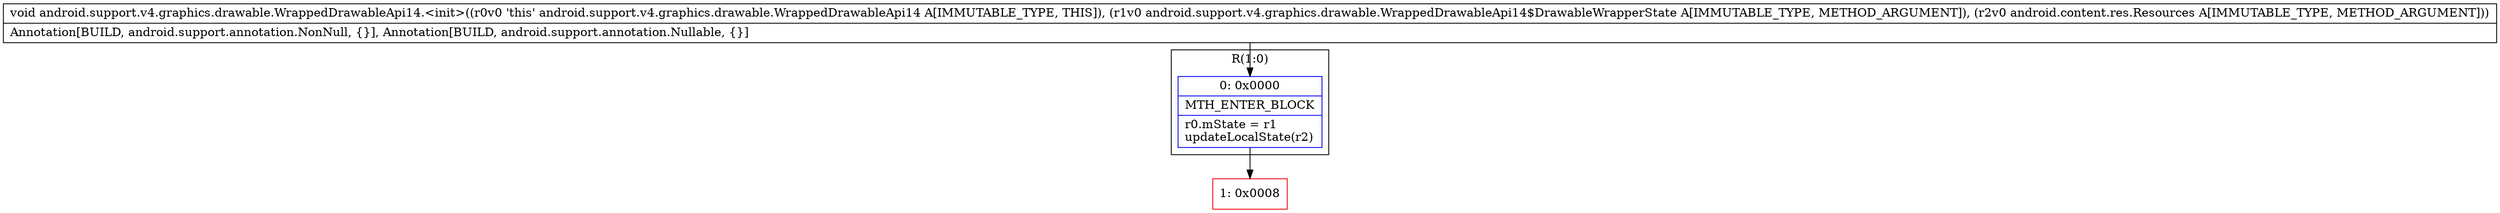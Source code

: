 digraph "CFG forandroid.support.v4.graphics.drawable.WrappedDrawableApi14.\<init\>(Landroid\/support\/v4\/graphics\/drawable\/WrappedDrawableApi14$DrawableWrapperState;Landroid\/content\/res\/Resources;)V" {
subgraph cluster_Region_399051200 {
label = "R(1:0)";
node [shape=record,color=blue];
Node_0 [shape=record,label="{0\:\ 0x0000|MTH_ENTER_BLOCK\l|r0.mState = r1\lupdateLocalState(r2)\l}"];
}
Node_1 [shape=record,color=red,label="{1\:\ 0x0008}"];
MethodNode[shape=record,label="{void android.support.v4.graphics.drawable.WrappedDrawableApi14.\<init\>((r0v0 'this' android.support.v4.graphics.drawable.WrappedDrawableApi14 A[IMMUTABLE_TYPE, THIS]), (r1v0 android.support.v4.graphics.drawable.WrappedDrawableApi14$DrawableWrapperState A[IMMUTABLE_TYPE, METHOD_ARGUMENT]), (r2v0 android.content.res.Resources A[IMMUTABLE_TYPE, METHOD_ARGUMENT]))  | Annotation[BUILD, android.support.annotation.NonNull, \{\}], Annotation[BUILD, android.support.annotation.Nullable, \{\}]\l}"];
MethodNode -> Node_0;
Node_0 -> Node_1;
}

